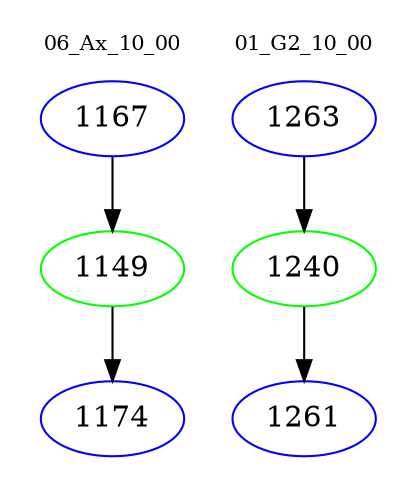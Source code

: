 digraph{
subgraph cluster_0 {
color = white
label = "06_Ax_10_00";
fontsize=10;
T0_1167 [label="1167", color="blue"]
T0_1167 -> T0_1149 [color="black"]
T0_1149 [label="1149", color="green"]
T0_1149 -> T0_1174 [color="black"]
T0_1174 [label="1174", color="blue"]
}
subgraph cluster_1 {
color = white
label = "01_G2_10_00";
fontsize=10;
T1_1263 [label="1263", color="blue"]
T1_1263 -> T1_1240 [color="black"]
T1_1240 [label="1240", color="green"]
T1_1240 -> T1_1261 [color="black"]
T1_1261 [label="1261", color="blue"]
}
}

